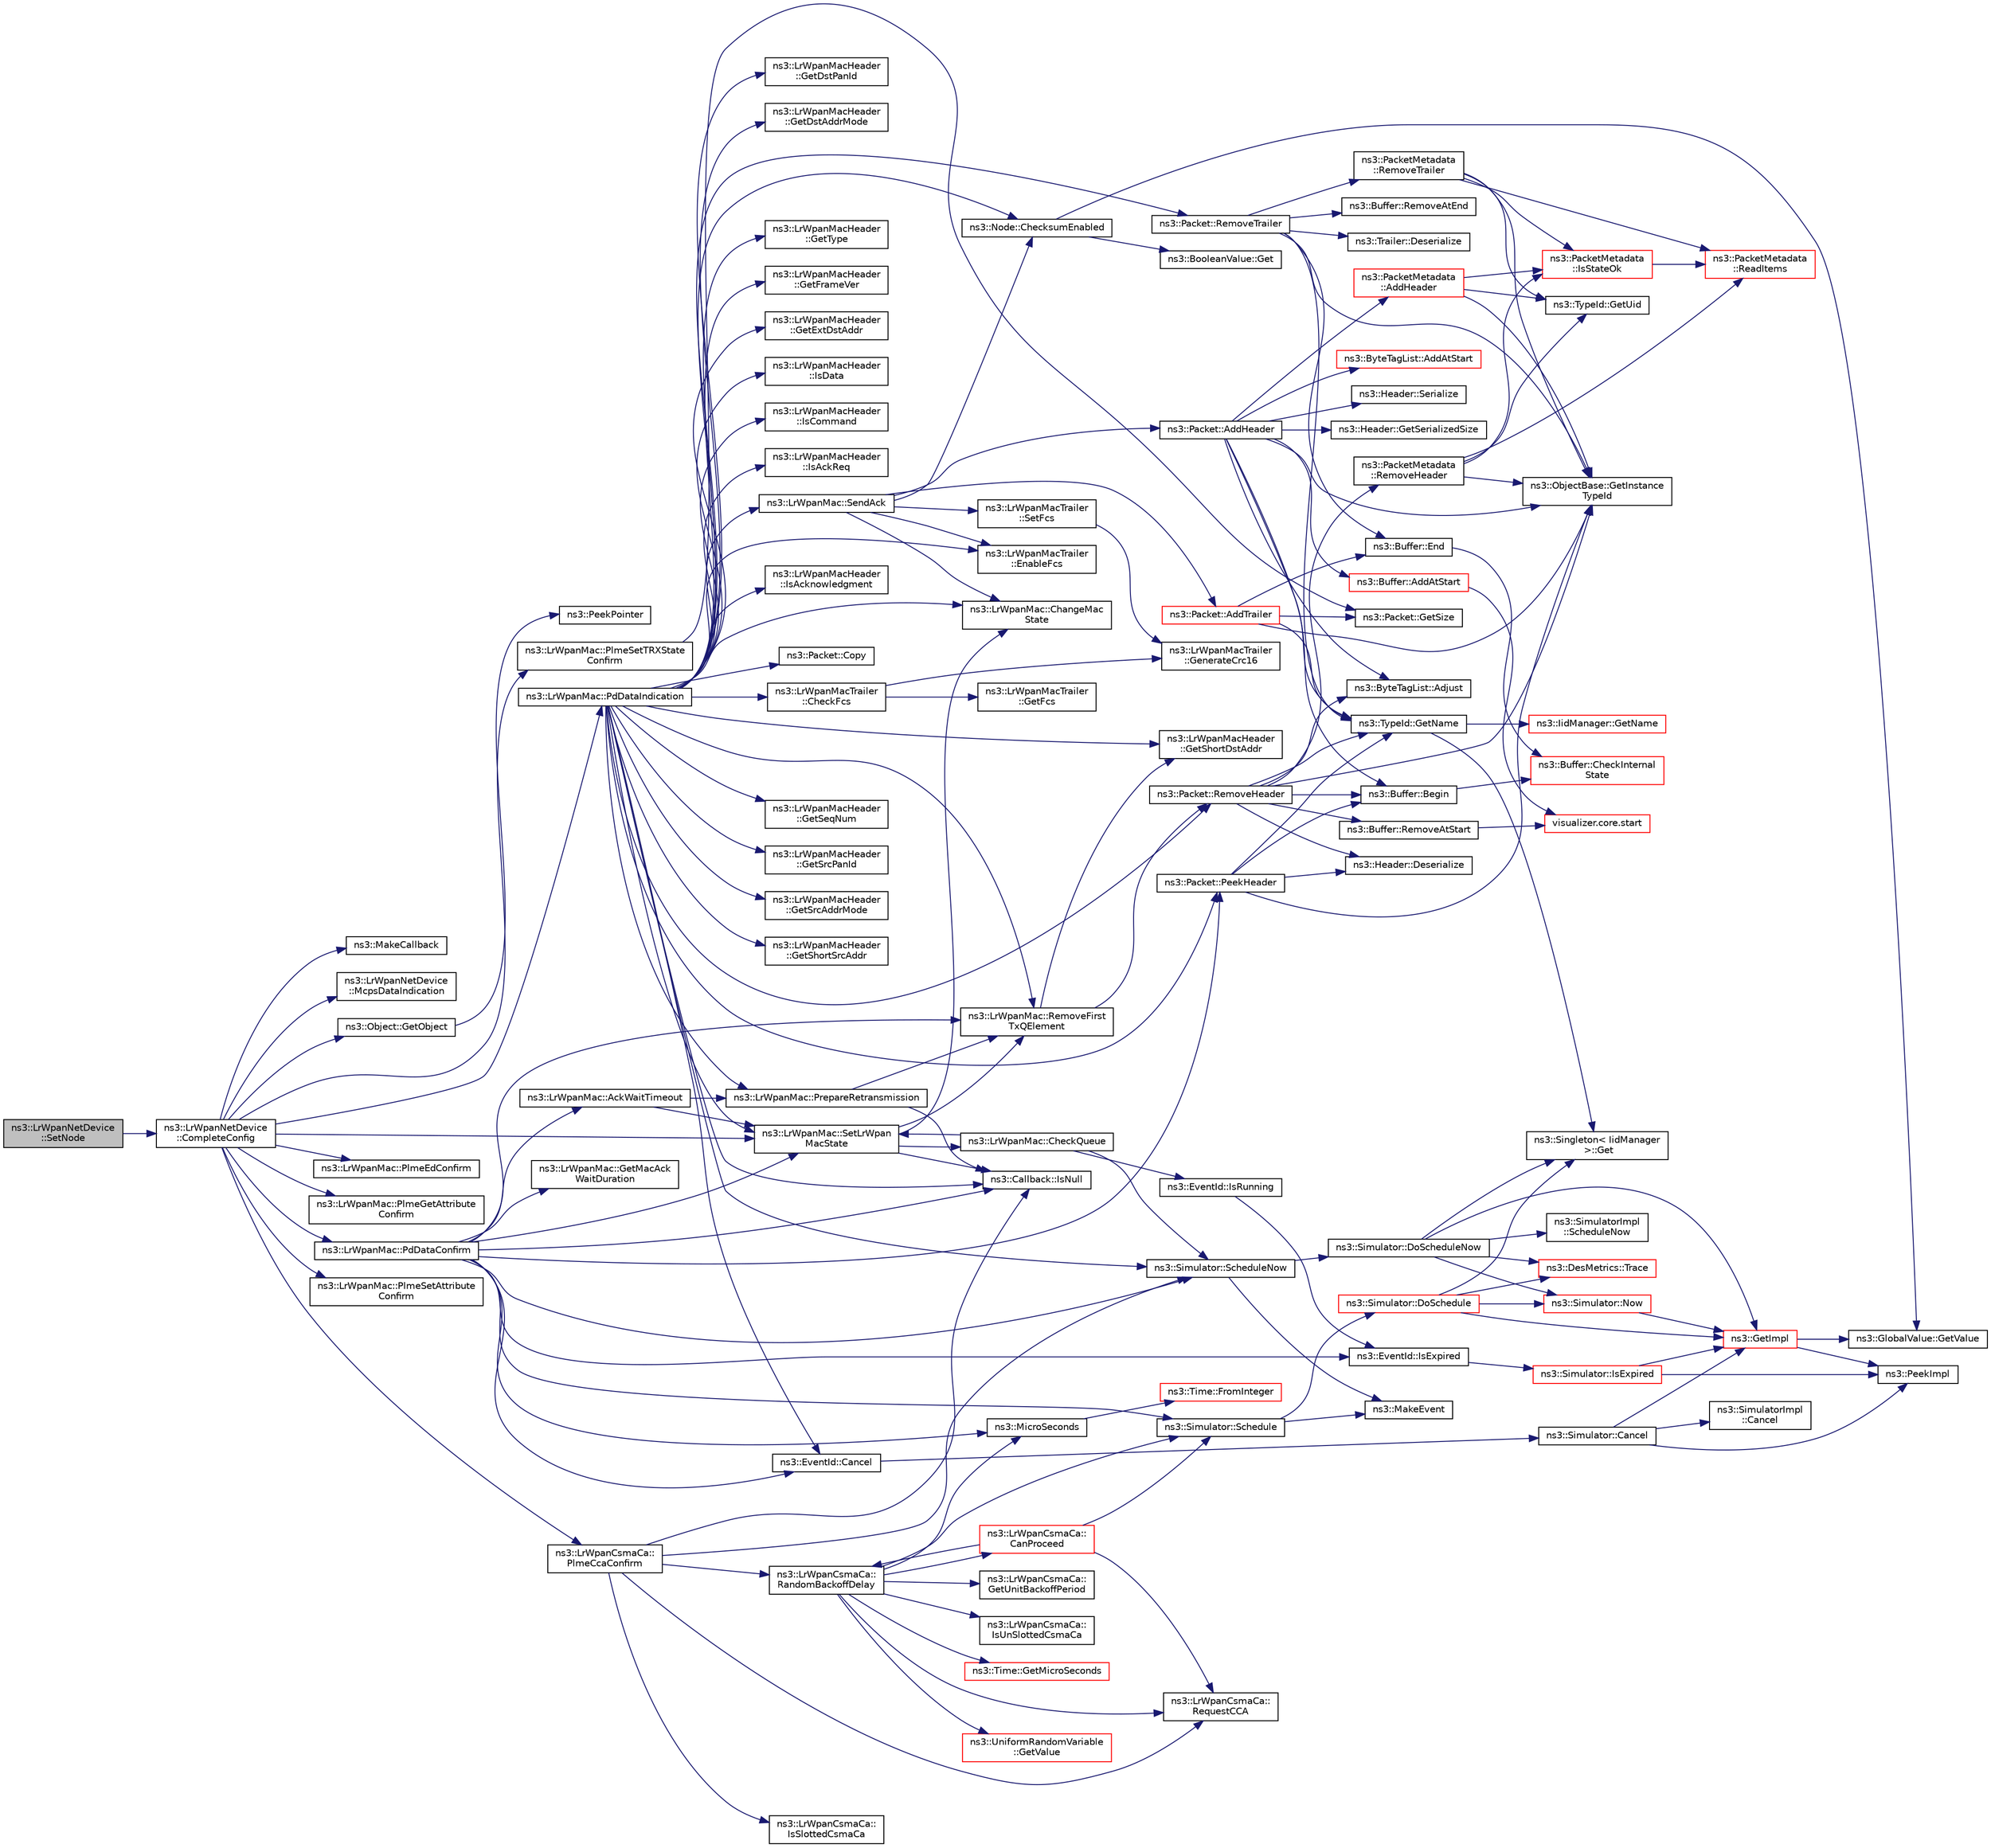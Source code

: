 digraph "ns3::LrWpanNetDevice::SetNode"
{
  edge [fontname="Helvetica",fontsize="10",labelfontname="Helvetica",labelfontsize="10"];
  node [fontname="Helvetica",fontsize="10",shape=record];
  rankdir="LR";
  Node1 [label="ns3::LrWpanNetDevice\l::SetNode",height=0.2,width=0.4,color="black", fillcolor="grey75", style="filled", fontcolor="black"];
  Node1 -> Node2 [color="midnightblue",fontsize="10",style="solid"];
  Node2 [label="ns3::LrWpanNetDevice\l::CompleteConfig",height=0.2,width=0.4,color="black", fillcolor="white", style="filled",URL="$dd/d73/classns3_1_1LrWpanNetDevice.html#a2851594198a88409d0a25401e9c61997"];
  Node2 -> Node3 [color="midnightblue",fontsize="10",style="solid"];
  Node3 [label="ns3::MakeCallback",height=0.2,width=0.4,color="black", fillcolor="white", style="filled",URL="$dd/de0/group__makecallbackmemptr.html#ga9376283685aa99d204048d6a4b7610a4"];
  Node2 -> Node4 [color="midnightblue",fontsize="10",style="solid"];
  Node4 [label="ns3::LrWpanNetDevice\l::McpsDataIndication",height=0.2,width=0.4,color="black", fillcolor="white", style="filled",URL="$dd/d73/classns3_1_1LrWpanNetDevice.html#a620a7403f05c4dc25de92c7304e4f17d"];
  Node2 -> Node5 [color="midnightblue",fontsize="10",style="solid"];
  Node5 [label="ns3::Object::GetObject",height=0.2,width=0.4,color="black", fillcolor="white", style="filled",URL="$d9/d77/classns3_1_1Object.html#a13e18c00017096c8381eb651d5bd0783"];
  Node5 -> Node6 [color="midnightblue",fontsize="10",style="solid"];
  Node6 [label="ns3::PeekPointer",height=0.2,width=0.4,color="black", fillcolor="white", style="filled",URL="$d7/d2e/namespacens3.html#af2a7557fe9afdd98d8f6f8f6e412cf5a"];
  Node2 -> Node7 [color="midnightblue",fontsize="10",style="solid"];
  Node7 [label="ns3::LrWpanMac::PdDataIndication",height=0.2,width=0.4,color="black", fillcolor="white", style="filled",URL="$db/d57/classns3_1_1LrWpanMac.html#a71139cc1bd26ab1c0a9c2e7791631389"];
  Node7 -> Node8 [color="midnightblue",fontsize="10",style="solid"];
  Node8 [label="ns3::Packet::Copy",height=0.2,width=0.4,color="black", fillcolor="white", style="filled",URL="$dd/d7a/classns3_1_1Packet.html#a5d5c70802a5f77fc5f0001e0cfc1898b",tooltip="performs a COW copy of the packet. "];
  Node7 -> Node9 [color="midnightblue",fontsize="10",style="solid"];
  Node9 [label="ns3::Packet::RemoveTrailer",height=0.2,width=0.4,color="black", fillcolor="white", style="filled",URL="$dd/d7a/classns3_1_1Packet.html#a2155e042083e9a17ad3b33f9fecb4be4",tooltip="Remove a deserialized trailer from the internal buffer. "];
  Node9 -> Node10 [color="midnightblue",fontsize="10",style="solid"];
  Node10 [label="ns3::Trailer::Deserialize",height=0.2,width=0.4,color="black", fillcolor="white", style="filled",URL="$de/db6/classns3_1_1Trailer.html#aed0f0292faca43ef8676c05d70a664cf"];
  Node9 -> Node11 [color="midnightblue",fontsize="10",style="solid"];
  Node11 [label="ns3::Buffer::End",height=0.2,width=0.4,color="black", fillcolor="white", style="filled",URL="$da/d85/classns3_1_1Buffer.html#a52207c7aed7bae89fba2f9e997c82724"];
  Node11 -> Node12 [color="midnightblue",fontsize="10",style="solid"];
  Node12 [label="ns3::Buffer::CheckInternal\lState",height=0.2,width=0.4,color="red", fillcolor="white", style="filled",URL="$da/d85/classns3_1_1Buffer.html#a6202ce7f1ecc1fc7a14cc13017375d14",tooltip="Checks the internal buffer structures consistency. "];
  Node9 -> Node13 [color="midnightblue",fontsize="10",style="solid"];
  Node13 [label="ns3::ObjectBase::GetInstance\lTypeId",height=0.2,width=0.4,color="black", fillcolor="white", style="filled",URL="$d2/dac/classns3_1_1ObjectBase.html#abe5b43a6f5b99a92a4c3122db31f06fb"];
  Node9 -> Node14 [color="midnightblue",fontsize="10",style="solid"];
  Node14 [label="ns3::TypeId::GetName",height=0.2,width=0.4,color="black", fillcolor="white", style="filled",URL="$d6/d11/classns3_1_1TypeId.html#aa3c41c79ae428b3cb396a9c6bb3ef314"];
  Node14 -> Node15 [color="midnightblue",fontsize="10",style="solid"];
  Node15 [label="ns3::Singleton\< IidManager\l \>::Get",height=0.2,width=0.4,color="black", fillcolor="white", style="filled",URL="$d8/d77/classns3_1_1Singleton.html#a80a2cd3c25a27ea72add7a9f7a141ffa"];
  Node14 -> Node16 [color="midnightblue",fontsize="10",style="solid"];
  Node16 [label="ns3::IidManager::GetName",height=0.2,width=0.4,color="red", fillcolor="white", style="filled",URL="$d4/d1c/classns3_1_1IidManager.html#a5d68d0f0f44594dcdec239dbdb5bf53c"];
  Node9 -> Node17 [color="midnightblue",fontsize="10",style="solid"];
  Node17 [label="ns3::Buffer::RemoveAtEnd",height=0.2,width=0.4,color="black", fillcolor="white", style="filled",URL="$da/d85/classns3_1_1Buffer.html#a83b30fd8e1202e778fb471757b800d47"];
  Node9 -> Node18 [color="midnightblue",fontsize="10",style="solid"];
  Node18 [label="ns3::PacketMetadata\l::RemoveTrailer",height=0.2,width=0.4,color="black", fillcolor="white", style="filled",URL="$d1/db1/classns3_1_1PacketMetadata.html#a2eaa46d9f7c88a5aef121521b196753c"];
  Node18 -> Node13 [color="midnightblue",fontsize="10",style="solid"];
  Node18 -> Node19 [color="midnightblue",fontsize="10",style="solid"];
  Node19 [label="ns3::TypeId::GetUid",height=0.2,width=0.4,color="black", fillcolor="white", style="filled",URL="$d6/d11/classns3_1_1TypeId.html#acd3e41de6340d06299f4fd63e2ed8da0"];
  Node18 -> Node20 [color="midnightblue",fontsize="10",style="solid"];
  Node20 [label="ns3::PacketMetadata\l::IsStateOk",height=0.2,width=0.4,color="red", fillcolor="white", style="filled",URL="$d1/db1/classns3_1_1PacketMetadata.html#a208d3163e28704438cdd4d30318e489c",tooltip="Check if the metadata state is ok. "];
  Node20 -> Node21 [color="midnightblue",fontsize="10",style="solid"];
  Node21 [label="ns3::PacketMetadata\l::ReadItems",height=0.2,width=0.4,color="red", fillcolor="white", style="filled",URL="$d1/db1/classns3_1_1PacketMetadata.html#a3719ad2c32313a9a1c74462322e8b517",tooltip="Read items. "];
  Node18 -> Node21 [color="midnightblue",fontsize="10",style="solid"];
  Node7 -> Node22 [color="midnightblue",fontsize="10",style="solid"];
  Node22 [label="ns3::Node::ChecksumEnabled",height=0.2,width=0.4,color="black", fillcolor="white", style="filled",URL="$dd/ded/classns3_1_1Node.html#a0515bfe9a3aeb6605d657ba855699815"];
  Node22 -> Node23 [color="midnightblue",fontsize="10",style="solid"];
  Node23 [label="ns3::GlobalValue::GetValue",height=0.2,width=0.4,color="black", fillcolor="white", style="filled",URL="$dc/d02/classns3_1_1GlobalValue.html#aa33773cb952ba3c285a03ae2c4769b84"];
  Node22 -> Node24 [color="midnightblue",fontsize="10",style="solid"];
  Node24 [label="ns3::BooleanValue::Get",height=0.2,width=0.4,color="black", fillcolor="white", style="filled",URL="$d5/d0c/classns3_1_1BooleanValue.html#a15d5d96abfd11676964f40859442ec12"];
  Node7 -> Node25 [color="midnightblue",fontsize="10",style="solid"];
  Node25 [label="ns3::LrWpanMacTrailer\l::EnableFcs",height=0.2,width=0.4,color="black", fillcolor="white", style="filled",URL="$d7/d32/classns3_1_1LrWpanMacTrailer.html#ade854ac8fcf338673c01c205b693ecfc"];
  Node7 -> Node26 [color="midnightblue",fontsize="10",style="solid"];
  Node26 [label="ns3::LrWpanMacTrailer\l::CheckFcs",height=0.2,width=0.4,color="black", fillcolor="white", style="filled",URL="$d7/d32/classns3_1_1LrWpanMacTrailer.html#ad0eff9b77569c8f6abce72a04b27794b"];
  Node26 -> Node27 [color="midnightblue",fontsize="10",style="solid"];
  Node27 [label="ns3::LrWpanMacTrailer\l::GenerateCrc16",height=0.2,width=0.4,color="black", fillcolor="white", style="filled",URL="$d7/d32/classns3_1_1LrWpanMacTrailer.html#a834005b6ad953ca027a5782a93613718"];
  Node26 -> Node28 [color="midnightblue",fontsize="10",style="solid"];
  Node28 [label="ns3::LrWpanMacTrailer\l::GetFcs",height=0.2,width=0.4,color="black", fillcolor="white", style="filled",URL="$d7/d32/classns3_1_1LrWpanMacTrailer.html#a040226de468b8c69c3924b79f20edcab"];
  Node7 -> Node29 [color="midnightblue",fontsize="10",style="solid"];
  Node29 [label="ns3::Packet::RemoveHeader",height=0.2,width=0.4,color="black", fillcolor="white", style="filled",URL="$dd/d7a/classns3_1_1Packet.html#a0961eccf975d75f902d40956c93ba63e",tooltip="Deserialize and remove the header from the internal buffer. "];
  Node29 -> Node30 [color="midnightblue",fontsize="10",style="solid"];
  Node30 [label="ns3::Header::Deserialize",height=0.2,width=0.4,color="black", fillcolor="white", style="filled",URL="$d6/dae/classns3_1_1Header.html#a78be9400bb66b2a8543606f395ef5396"];
  Node29 -> Node31 [color="midnightblue",fontsize="10",style="solid"];
  Node31 [label="ns3::Buffer::Begin",height=0.2,width=0.4,color="black", fillcolor="white", style="filled",URL="$da/d85/classns3_1_1Buffer.html#a893d4bf50df13e730b6cd0fda91b967f"];
  Node31 -> Node12 [color="midnightblue",fontsize="10",style="solid"];
  Node29 -> Node13 [color="midnightblue",fontsize="10",style="solid"];
  Node29 -> Node14 [color="midnightblue",fontsize="10",style="solid"];
  Node29 -> Node32 [color="midnightblue",fontsize="10",style="solid"];
  Node32 [label="ns3::Buffer::RemoveAtStart",height=0.2,width=0.4,color="black", fillcolor="white", style="filled",URL="$da/d85/classns3_1_1Buffer.html#adeecbb3e8f518aec6fee0437578ade4b"];
  Node32 -> Node33 [color="midnightblue",fontsize="10",style="solid"];
  Node33 [label="visualizer.core.start",height=0.2,width=0.4,color="red", fillcolor="white", style="filled",URL="$df/d6c/namespacevisualizer_1_1core.html#a2a35e5d8a34af358b508dac8635754e0"];
  Node29 -> Node34 [color="midnightblue",fontsize="10",style="solid"];
  Node34 [label="ns3::ByteTagList::Adjust",height=0.2,width=0.4,color="black", fillcolor="white", style="filled",URL="$dd/d64/classns3_1_1ByteTagList.html#a1fec06d7e6daaf8039cf2a148e4090f2"];
  Node29 -> Node35 [color="midnightblue",fontsize="10",style="solid"];
  Node35 [label="ns3::PacketMetadata\l::RemoveHeader",height=0.2,width=0.4,color="black", fillcolor="white", style="filled",URL="$d1/db1/classns3_1_1PacketMetadata.html#afa8a589ec783d4998516d7f39f21242d",tooltip="Remove an header. "];
  Node35 -> Node13 [color="midnightblue",fontsize="10",style="solid"];
  Node35 -> Node19 [color="midnightblue",fontsize="10",style="solid"];
  Node35 -> Node20 [color="midnightblue",fontsize="10",style="solid"];
  Node35 -> Node21 [color="midnightblue",fontsize="10",style="solid"];
  Node7 -> Node36 [color="midnightblue",fontsize="10",style="solid"];
  Node36 [label="ns3::LrWpanMacHeader\l::GetSeqNum",height=0.2,width=0.4,color="black", fillcolor="white", style="filled",URL="$d8/db7/classns3_1_1LrWpanMacHeader.html#af28fab1c806434e0a677982507eab69d"];
  Node7 -> Node37 [color="midnightblue",fontsize="10",style="solid"];
  Node37 [label="ns3::LrWpanMacHeader\l::GetSrcPanId",height=0.2,width=0.4,color="black", fillcolor="white", style="filled",URL="$d8/db7/classns3_1_1LrWpanMacHeader.html#ade0bb459db99b55b5833cab0532b047b"];
  Node7 -> Node38 [color="midnightblue",fontsize="10",style="solid"];
  Node38 [label="ns3::LrWpanMacHeader\l::GetSrcAddrMode",height=0.2,width=0.4,color="black", fillcolor="white", style="filled",URL="$d8/db7/classns3_1_1LrWpanMacHeader.html#a411db47eb714884a45adf78d79eb3304"];
  Node7 -> Node39 [color="midnightblue",fontsize="10",style="solid"];
  Node39 [label="ns3::LrWpanMacHeader\l::GetShortSrcAddr",height=0.2,width=0.4,color="black", fillcolor="white", style="filled",URL="$d8/db7/classns3_1_1LrWpanMacHeader.html#ab9e4b3858fbc55ca896f9789473f6a1a"];
  Node7 -> Node40 [color="midnightblue",fontsize="10",style="solid"];
  Node40 [label="ns3::LrWpanMacHeader\l::GetDstPanId",height=0.2,width=0.4,color="black", fillcolor="white", style="filled",URL="$d8/db7/classns3_1_1LrWpanMacHeader.html#a0a315dd05f63b5d640a854b6378c34f4"];
  Node7 -> Node41 [color="midnightblue",fontsize="10",style="solid"];
  Node41 [label="ns3::LrWpanMacHeader\l::GetDstAddrMode",height=0.2,width=0.4,color="black", fillcolor="white", style="filled",URL="$d8/db7/classns3_1_1LrWpanMacHeader.html#a4f5d04d695e3e500cc89c73300097350"];
  Node7 -> Node42 [color="midnightblue",fontsize="10",style="solid"];
  Node42 [label="ns3::LrWpanMacHeader\l::GetShortDstAddr",height=0.2,width=0.4,color="black", fillcolor="white", style="filled",URL="$d8/db7/classns3_1_1LrWpanMacHeader.html#ad11fd3c37b7d1622243ccd66c1dd690d"];
  Node7 -> Node43 [color="midnightblue",fontsize="10",style="solid"];
  Node43 [label="ns3::Callback::IsNull",height=0.2,width=0.4,color="black", fillcolor="white", style="filled",URL="$d1/d48/classns3_1_1Callback.html#aa8e27826badbf37f84763f36f70d9b54"];
  Node7 -> Node44 [color="midnightblue",fontsize="10",style="solid"];
  Node44 [label="ns3::LrWpanMacHeader\l::GetType",height=0.2,width=0.4,color="black", fillcolor="white", style="filled",URL="$d8/db7/classns3_1_1LrWpanMacHeader.html#a331e6f687e91bd806e29e6d1fbc79db9"];
  Node7 -> Node45 [color="midnightblue",fontsize="10",style="solid"];
  Node45 [label="ns3::LrWpanMacHeader\l::GetFrameVer",height=0.2,width=0.4,color="black", fillcolor="white", style="filled",URL="$d8/db7/classns3_1_1LrWpanMacHeader.html#aa9695d4722a1c995a493b9dcafa24a43"];
  Node7 -> Node46 [color="midnightblue",fontsize="10",style="solid"];
  Node46 [label="ns3::LrWpanMacHeader\l::GetExtDstAddr",height=0.2,width=0.4,color="black", fillcolor="white", style="filled",URL="$d8/db7/classns3_1_1LrWpanMacHeader.html#a5489b85d8fd900a69e02e8aaaeb327fd"];
  Node7 -> Node47 [color="midnightblue",fontsize="10",style="solid"];
  Node47 [label="ns3::LrWpanMacHeader\l::IsData",height=0.2,width=0.4,color="black", fillcolor="white", style="filled",URL="$d8/db7/classns3_1_1LrWpanMacHeader.html#abcfe545d43abb3f484c92531d04e5095"];
  Node7 -> Node48 [color="midnightblue",fontsize="10",style="solid"];
  Node48 [label="ns3::LrWpanMacHeader\l::IsCommand",height=0.2,width=0.4,color="black", fillcolor="white", style="filled",URL="$d8/db7/classns3_1_1LrWpanMacHeader.html#ae2e5156cc329c6330180c810b3e446a7"];
  Node7 -> Node49 [color="midnightblue",fontsize="10",style="solid"];
  Node49 [label="ns3::LrWpanMacHeader\l::IsAckReq",height=0.2,width=0.4,color="black", fillcolor="white", style="filled",URL="$d8/db7/classns3_1_1LrWpanMacHeader.html#ab86bdcc5f99fa760559033dff1afbef5"];
  Node7 -> Node50 [color="midnightblue",fontsize="10",style="solid"];
  Node50 [label="ns3::EventId::Cancel",height=0.2,width=0.4,color="black", fillcolor="white", style="filled",URL="$d1/df8/classns3_1_1EventId.html#a993ae94e48e014e1afd47edb16db7a11"];
  Node50 -> Node51 [color="midnightblue",fontsize="10",style="solid"];
  Node51 [label="ns3::Simulator::Cancel",height=0.2,width=0.4,color="black", fillcolor="white", style="filled",URL="$d7/deb/classns3_1_1Simulator.html#a1b903a62d6117ef28f7ba3c6500689bf"];
  Node51 -> Node52 [color="midnightblue",fontsize="10",style="solid"];
  Node52 [label="ns3::PeekImpl",height=0.2,width=0.4,color="black", fillcolor="white", style="filled",URL="$d4/d8b/group__simulator.html#ga233c5c38de117e4e4a5a9cd168694792",tooltip="Get the static SimulatorImpl instance. "];
  Node51 -> Node53 [color="midnightblue",fontsize="10",style="solid"];
  Node53 [label="ns3::GetImpl",height=0.2,width=0.4,color="red", fillcolor="white", style="filled",URL="$d4/d8b/group__simulator.html#ga42eb4eddad41528d4d99794a3dae3fd0",tooltip="Get the SimulatorImpl singleton. "];
  Node53 -> Node52 [color="midnightblue",fontsize="10",style="solid"];
  Node53 -> Node23 [color="midnightblue",fontsize="10",style="solid"];
  Node51 -> Node54 [color="midnightblue",fontsize="10",style="solid"];
  Node54 [label="ns3::SimulatorImpl\l::Cancel",height=0.2,width=0.4,color="black", fillcolor="white", style="filled",URL="$d2/d19/classns3_1_1SimulatorImpl.html#ad117e616c99c915ddac6267a74804807"];
  Node7 -> Node55 [color="midnightblue",fontsize="10",style="solid"];
  Node55 [label="ns3::LrWpanMac::PrepareRetransmission",height=0.2,width=0.4,color="black", fillcolor="white", style="filled",URL="$db/d57/classns3_1_1LrWpanMac.html#ab13e2a85286df14146410591f378f81d"];
  Node55 -> Node43 [color="midnightblue",fontsize="10",style="solid"];
  Node55 -> Node56 [color="midnightblue",fontsize="10",style="solid"];
  Node56 [label="ns3::LrWpanMac::RemoveFirst\lTxQElement",height=0.2,width=0.4,color="black", fillcolor="white", style="filled",URL="$db/d57/classns3_1_1LrWpanMac.html#a359da7ecf2f56e4f62f5e8173bf989dd"];
  Node56 -> Node29 [color="midnightblue",fontsize="10",style="solid"];
  Node56 -> Node42 [color="midnightblue",fontsize="10",style="solid"];
  Node7 -> Node57 [color="midnightblue",fontsize="10",style="solid"];
  Node57 [label="ns3::LrWpanMac::ChangeMac\lState",height=0.2,width=0.4,color="black", fillcolor="white", style="filled",URL="$db/d57/classns3_1_1LrWpanMac.html#a9218b72b6b4326ae606de4a74a82ab6d"];
  Node7 -> Node58 [color="midnightblue",fontsize="10",style="solid"];
  Node58 [label="ns3::Simulator::ScheduleNow",height=0.2,width=0.4,color="black", fillcolor="white", style="filled",URL="$d7/deb/classns3_1_1Simulator.html#a2219ee02c0647adc83d1c918c3256266"];
  Node58 -> Node59 [color="midnightblue",fontsize="10",style="solid"];
  Node59 [label="ns3::Simulator::DoScheduleNow",height=0.2,width=0.4,color="black", fillcolor="white", style="filled",URL="$d7/deb/classns3_1_1Simulator.html#a9377ee62d67f7923318c4313a3b285f8"];
  Node59 -> Node15 [color="midnightblue",fontsize="10",style="solid"];
  Node59 -> Node60 [color="midnightblue",fontsize="10",style="solid"];
  Node60 [label="ns3::DesMetrics::Trace",height=0.2,width=0.4,color="red", fillcolor="white", style="filled",URL="$d5/d69/classns3_1_1DesMetrics.html#ab7c6c097412d0398affbc9f8d2643160"];
  Node59 -> Node61 [color="midnightblue",fontsize="10",style="solid"];
  Node61 [label="ns3::Simulator::Now",height=0.2,width=0.4,color="red", fillcolor="white", style="filled",URL="$d7/deb/classns3_1_1Simulator.html#ac3178fa975b419f7875e7105be122800"];
  Node61 -> Node53 [color="midnightblue",fontsize="10",style="solid"];
  Node59 -> Node53 [color="midnightblue",fontsize="10",style="solid"];
  Node59 -> Node62 [color="midnightblue",fontsize="10",style="solid"];
  Node62 [label="ns3::SimulatorImpl\l::ScheduleNow",height=0.2,width=0.4,color="black", fillcolor="white", style="filled",URL="$d2/d19/classns3_1_1SimulatorImpl.html#a9889e663af5245c5624c35611a9db948"];
  Node58 -> Node63 [color="midnightblue",fontsize="10",style="solid"];
  Node63 [label="ns3::MakeEvent",height=0.2,width=0.4,color="black", fillcolor="white", style="filled",URL="$d0/dac/group__makeeventfnptr.html#ga289a28a2497c18a9bd299e5e2014094b"];
  Node7 -> Node64 [color="midnightblue",fontsize="10",style="solid"];
  Node64 [label="ns3::LrWpanMac::SendAck",height=0.2,width=0.4,color="black", fillcolor="white", style="filled",URL="$db/d57/classns3_1_1LrWpanMac.html#afdf2ca2fc6e15fbb1767720607a101f8"];
  Node64 -> Node65 [color="midnightblue",fontsize="10",style="solid"];
  Node65 [label="ns3::Packet::AddHeader",height=0.2,width=0.4,color="black", fillcolor="white", style="filled",URL="$dd/d7a/classns3_1_1Packet.html#a465108c595a0bc592095cbcab1832ed8",tooltip="Add header to this packet. "];
  Node65 -> Node66 [color="midnightblue",fontsize="10",style="solid"];
  Node66 [label="ns3::Header::GetSerializedSize",height=0.2,width=0.4,color="black", fillcolor="white", style="filled",URL="$d6/dae/classns3_1_1Header.html#a6ef0497eabc1b1fb0ad42738eb73f934"];
  Node65 -> Node13 [color="midnightblue",fontsize="10",style="solid"];
  Node65 -> Node14 [color="midnightblue",fontsize="10",style="solid"];
  Node65 -> Node67 [color="midnightblue",fontsize="10",style="solid"];
  Node67 [label="ns3::Buffer::AddAtStart",height=0.2,width=0.4,color="red", fillcolor="white", style="filled",URL="$da/d85/classns3_1_1Buffer.html#a8abd8164c3671d3dadc98fc66fade7b1"];
  Node67 -> Node33 [color="midnightblue",fontsize="10",style="solid"];
  Node65 -> Node34 [color="midnightblue",fontsize="10",style="solid"];
  Node65 -> Node68 [color="midnightblue",fontsize="10",style="solid"];
  Node68 [label="ns3::ByteTagList::AddAtStart",height=0.2,width=0.4,color="red", fillcolor="white", style="filled",URL="$dd/d64/classns3_1_1ByteTagList.html#acb4563fbe4299c55af41ba7a166b71d5"];
  Node65 -> Node69 [color="midnightblue",fontsize="10",style="solid"];
  Node69 [label="ns3::Header::Serialize",height=0.2,width=0.4,color="black", fillcolor="white", style="filled",URL="$d6/dae/classns3_1_1Header.html#afb61f1aac69ff8349a6bfe521fab5404"];
  Node65 -> Node31 [color="midnightblue",fontsize="10",style="solid"];
  Node65 -> Node70 [color="midnightblue",fontsize="10",style="solid"];
  Node70 [label="ns3::PacketMetadata\l::AddHeader",height=0.2,width=0.4,color="red", fillcolor="white", style="filled",URL="$d1/db1/classns3_1_1PacketMetadata.html#abdce736c4c5f647242f0808c0d2f9249",tooltip="Add an header. "];
  Node70 -> Node20 [color="midnightblue",fontsize="10",style="solid"];
  Node70 -> Node13 [color="midnightblue",fontsize="10",style="solid"];
  Node70 -> Node19 [color="midnightblue",fontsize="10",style="solid"];
  Node64 -> Node22 [color="midnightblue",fontsize="10",style="solid"];
  Node64 -> Node25 [color="midnightblue",fontsize="10",style="solid"];
  Node64 -> Node71 [color="midnightblue",fontsize="10",style="solid"];
  Node71 [label="ns3::LrWpanMacTrailer\l::SetFcs",height=0.2,width=0.4,color="black", fillcolor="white", style="filled",URL="$d7/d32/classns3_1_1LrWpanMacTrailer.html#aac760c67e24c886640dd552fa5b92d4e"];
  Node71 -> Node27 [color="midnightblue",fontsize="10",style="solid"];
  Node64 -> Node72 [color="midnightblue",fontsize="10",style="solid"];
  Node72 [label="ns3::Packet::AddTrailer",height=0.2,width=0.4,color="red", fillcolor="white", style="filled",URL="$dd/d7a/classns3_1_1Packet.html#ae26b490c30ae5bc98be5181ec6e06db8",tooltip="Add trailer to this packet. "];
  Node72 -> Node13 [color="midnightblue",fontsize="10",style="solid"];
  Node72 -> Node14 [color="midnightblue",fontsize="10",style="solid"];
  Node72 -> Node73 [color="midnightblue",fontsize="10",style="solid"];
  Node73 [label="ns3::Packet::GetSize",height=0.2,width=0.4,color="black", fillcolor="white", style="filled",URL="$dd/d7a/classns3_1_1Packet.html#a462855c9929954d4301a4edfe55f4f1c",tooltip="Returns the the size in bytes of the packet (including the zero-filled initial payload). "];
  Node72 -> Node11 [color="midnightblue",fontsize="10",style="solid"];
  Node64 -> Node57 [color="midnightblue",fontsize="10",style="solid"];
  Node7 -> Node74 [color="midnightblue",fontsize="10",style="solid"];
  Node74 [label="ns3::LrWpanMacHeader\l::IsAcknowledgment",height=0.2,width=0.4,color="black", fillcolor="white", style="filled",URL="$d8/db7/classns3_1_1LrWpanMacHeader.html#a76e48364df7dc28eb24d2c46252fd81c"];
  Node7 -> Node75 [color="midnightblue",fontsize="10",style="solid"];
  Node75 [label="ns3::Packet::PeekHeader",height=0.2,width=0.4,color="black", fillcolor="white", style="filled",URL="$dd/d7a/classns3_1_1Packet.html#aadc63487bea70945c418f4c3e9b81964",tooltip="Deserialize but does not remove the header from the internal buffer. s This method invokes Header::De..."];
  Node75 -> Node30 [color="midnightblue",fontsize="10",style="solid"];
  Node75 -> Node31 [color="midnightblue",fontsize="10",style="solid"];
  Node75 -> Node13 [color="midnightblue",fontsize="10",style="solid"];
  Node75 -> Node14 [color="midnightblue",fontsize="10",style="solid"];
  Node7 -> Node56 [color="midnightblue",fontsize="10",style="solid"];
  Node7 -> Node76 [color="midnightblue",fontsize="10",style="solid"];
  Node76 [label="ns3::LrWpanMac::SetLrWpan\lMacState",height=0.2,width=0.4,color="black", fillcolor="white", style="filled",URL="$db/d57/classns3_1_1LrWpanMac.html#a6749a353feb70bbb851b03477f56dc69"];
  Node76 -> Node57 [color="midnightblue",fontsize="10",style="solid"];
  Node76 -> Node77 [color="midnightblue",fontsize="10",style="solid"];
  Node77 [label="ns3::LrWpanMac::CheckQueue",height=0.2,width=0.4,color="black", fillcolor="white", style="filled",URL="$db/d57/classns3_1_1LrWpanMac.html#a316c3cc9f84eeadb0b2ca249a6d0caba"];
  Node77 -> Node78 [color="midnightblue",fontsize="10",style="solid"];
  Node78 [label="ns3::EventId::IsRunning",height=0.2,width=0.4,color="black", fillcolor="white", style="filled",URL="$d1/df8/classns3_1_1EventId.html#aabf8476d1a080c199ea0c6aa9ccea372"];
  Node78 -> Node79 [color="midnightblue",fontsize="10",style="solid"];
  Node79 [label="ns3::EventId::IsExpired",height=0.2,width=0.4,color="black", fillcolor="white", style="filled",URL="$d1/df8/classns3_1_1EventId.html#a5c30c92e7c1c34b4e8505cc07ed71b02"];
  Node79 -> Node80 [color="midnightblue",fontsize="10",style="solid"];
  Node80 [label="ns3::Simulator::IsExpired",height=0.2,width=0.4,color="red", fillcolor="white", style="filled",URL="$d7/deb/classns3_1_1Simulator.html#a83ac8425c319a29b64f6d3b2ffc61e9c"];
  Node80 -> Node52 [color="midnightblue",fontsize="10",style="solid"];
  Node80 -> Node53 [color="midnightblue",fontsize="10",style="solid"];
  Node77 -> Node58 [color="midnightblue",fontsize="10",style="solid"];
  Node77 -> Node76 [color="midnightblue",fontsize="10",style="solid"];
  Node76 -> Node43 [color="midnightblue",fontsize="10",style="solid"];
  Node76 -> Node56 [color="midnightblue",fontsize="10",style="solid"];
  Node2 -> Node81 [color="midnightblue",fontsize="10",style="solid"];
  Node81 [label="ns3::LrWpanMac::PdDataConfirm",height=0.2,width=0.4,color="black", fillcolor="white", style="filled",URL="$db/d57/classns3_1_1LrWpanMac.html#ac81207dec57efdb50dc4b1132e68399f"];
  Node81 -> Node75 [color="midnightblue",fontsize="10",style="solid"];
  Node81 -> Node82 [color="midnightblue",fontsize="10",style="solid"];
  Node82 [label="ns3::MicroSeconds",height=0.2,width=0.4,color="black", fillcolor="white", style="filled",URL="$d1/dec/group__timecivil.html#ga17465a639c8d1464e76538afdd78a9f0"];
  Node82 -> Node83 [color="midnightblue",fontsize="10",style="solid"];
  Node83 [label="ns3::Time::FromInteger",height=0.2,width=0.4,color="red", fillcolor="white", style="filled",URL="$dc/d04/classns3_1_1Time.html#a3e742c67b2764e75ff95f9b754d43fe9"];
  Node81 -> Node84 [color="midnightblue",fontsize="10",style="solid"];
  Node84 [label="ns3::LrWpanMac::GetMacAck\lWaitDuration",height=0.2,width=0.4,color="black", fillcolor="white", style="filled",URL="$db/d57/classns3_1_1LrWpanMac.html#af1ee95318d31af6be902e8550d3f7c6b"];
  Node81 -> Node79 [color="midnightblue",fontsize="10",style="solid"];
  Node81 -> Node85 [color="midnightblue",fontsize="10",style="solid"];
  Node85 [label="ns3::Simulator::Schedule",height=0.2,width=0.4,color="black", fillcolor="white", style="filled",URL="$d7/deb/classns3_1_1Simulator.html#a671882c894a08af4a5e91181bf1eec13"];
  Node85 -> Node86 [color="midnightblue",fontsize="10",style="solid"];
  Node86 [label="ns3::Simulator::DoSchedule",height=0.2,width=0.4,color="red", fillcolor="white", style="filled",URL="$d7/deb/classns3_1_1Simulator.html#a47af23973938819bdc89cb2807e09ed5"];
  Node86 -> Node15 [color="midnightblue",fontsize="10",style="solid"];
  Node86 -> Node60 [color="midnightblue",fontsize="10",style="solid"];
  Node86 -> Node61 [color="midnightblue",fontsize="10",style="solid"];
  Node86 -> Node53 [color="midnightblue",fontsize="10",style="solid"];
  Node85 -> Node63 [color="midnightblue",fontsize="10",style="solid"];
  Node81 -> Node87 [color="midnightblue",fontsize="10",style="solid"];
  Node87 [label="ns3::LrWpanMac::AckWaitTimeout",height=0.2,width=0.4,color="black", fillcolor="white", style="filled",URL="$db/d57/classns3_1_1LrWpanMac.html#ae22b4d0c1d90b75101491f1e74237029"];
  Node87 -> Node55 [color="midnightblue",fontsize="10",style="solid"];
  Node87 -> Node76 [color="midnightblue",fontsize="10",style="solid"];
  Node81 -> Node50 [color="midnightblue",fontsize="10",style="solid"];
  Node81 -> Node58 [color="midnightblue",fontsize="10",style="solid"];
  Node81 -> Node76 [color="midnightblue",fontsize="10",style="solid"];
  Node81 -> Node43 [color="midnightblue",fontsize="10",style="solid"];
  Node81 -> Node56 [color="midnightblue",fontsize="10",style="solid"];
  Node2 -> Node88 [color="midnightblue",fontsize="10",style="solid"];
  Node88 [label="ns3::LrWpanMac::PlmeEdConfirm",height=0.2,width=0.4,color="black", fillcolor="white", style="filled",URL="$db/d57/classns3_1_1LrWpanMac.html#a372f799dc789d4a24f7c6ba02c728ca3"];
  Node2 -> Node89 [color="midnightblue",fontsize="10",style="solid"];
  Node89 [label="ns3::LrWpanMac::PlmeGetAttribute\lConfirm",height=0.2,width=0.4,color="black", fillcolor="white", style="filled",URL="$db/d57/classns3_1_1LrWpanMac.html#a94441fcedfe8decefa629115668efb33"];
  Node2 -> Node90 [color="midnightblue",fontsize="10",style="solid"];
  Node90 [label="ns3::LrWpanMac::PlmeSetTRXState\lConfirm",height=0.2,width=0.4,color="black", fillcolor="white", style="filled",URL="$db/d57/classns3_1_1LrWpanMac.html#a179b41ff2bf7435896b150cf83a00f02"];
  Node90 -> Node73 [color="midnightblue",fontsize="10",style="solid"];
  Node2 -> Node91 [color="midnightblue",fontsize="10",style="solid"];
  Node91 [label="ns3::LrWpanMac::PlmeSetAttribute\lConfirm",height=0.2,width=0.4,color="black", fillcolor="white", style="filled",URL="$db/d57/classns3_1_1LrWpanMac.html#aa28b4bf7ea32aaf9b0c8554e384f279a"];
  Node2 -> Node76 [color="midnightblue",fontsize="10",style="solid"];
  Node2 -> Node92 [color="midnightblue",fontsize="10",style="solid"];
  Node92 [label="ns3::LrWpanCsmaCa::\lPlmeCcaConfirm",height=0.2,width=0.4,color="black", fillcolor="white", style="filled",URL="$df/d61/classns3_1_1LrWpanCsmaCa.html#a1bf49464e78fc85f292ce927f79f5d84"];
  Node92 -> Node93 [color="midnightblue",fontsize="10",style="solid"];
  Node93 [label="ns3::LrWpanCsmaCa::\lIsSlottedCsmaCa",height=0.2,width=0.4,color="black", fillcolor="white", style="filled",URL="$df/d61/classns3_1_1LrWpanCsmaCa.html#accda524ef6c8f9ab6c54aff18e78c17a"];
  Node92 -> Node43 [color="midnightblue",fontsize="10",style="solid"];
  Node92 -> Node58 [color="midnightblue",fontsize="10",style="solid"];
  Node92 -> Node94 [color="midnightblue",fontsize="10",style="solid"];
  Node94 [label="ns3::LrWpanCsmaCa::\lRequestCCA",height=0.2,width=0.4,color="black", fillcolor="white", style="filled",URL="$df/d61/classns3_1_1LrWpanCsmaCa.html#ac471353c2a9103e1d081f8690a0415a6"];
  Node92 -> Node95 [color="midnightblue",fontsize="10",style="solid"];
  Node95 [label="ns3::LrWpanCsmaCa::\lRandomBackoffDelay",height=0.2,width=0.4,color="black", fillcolor="white", style="filled",URL="$df/d61/classns3_1_1LrWpanCsmaCa.html#a21224101ec7187a7f9560a36172841b8"];
  Node95 -> Node96 [color="midnightblue",fontsize="10",style="solid"];
  Node96 [label="ns3::UniformRandomVariable\l::GetValue",height=0.2,width=0.4,color="red", fillcolor="white", style="filled",URL="$d0/d5b/classns3_1_1UniformRandomVariable.html#a03822d8c86ac51e9aa83bbc73041386b",tooltip="Get the next random value, as a double in the specified range . "];
  Node95 -> Node82 [color="midnightblue",fontsize="10",style="solid"];
  Node95 -> Node97 [color="midnightblue",fontsize="10",style="solid"];
  Node97 [label="ns3::LrWpanCsmaCa::\lGetUnitBackoffPeriod",height=0.2,width=0.4,color="black", fillcolor="white", style="filled",URL="$df/d61/classns3_1_1LrWpanCsmaCa.html#a0ff6f47b6f3e5466d362404f43ea92d6"];
  Node95 -> Node98 [color="midnightblue",fontsize="10",style="solid"];
  Node98 [label="ns3::LrWpanCsmaCa::\lIsUnSlottedCsmaCa",height=0.2,width=0.4,color="black", fillcolor="white", style="filled",URL="$df/d61/classns3_1_1LrWpanCsmaCa.html#a68821debbc93931d4c074041809a81cb"];
  Node95 -> Node99 [color="midnightblue",fontsize="10",style="solid"];
  Node99 [label="ns3::Time::GetMicroSeconds",height=0.2,width=0.4,color="red", fillcolor="white", style="filled",URL="$dc/d04/classns3_1_1Time.html#a2542b9273c336da11fcaf54e8bc6e4c8"];
  Node95 -> Node85 [color="midnightblue",fontsize="10",style="solid"];
  Node95 -> Node94 [color="midnightblue",fontsize="10",style="solid"];
  Node95 -> Node100 [color="midnightblue",fontsize="10",style="solid"];
  Node100 [label="ns3::LrWpanCsmaCa::\lCanProceed",height=0.2,width=0.4,color="red", fillcolor="white", style="filled",URL="$df/d61/classns3_1_1LrWpanCsmaCa.html#a9f7dda9d4ebf114402edcd945fd310ef"];
  Node100 -> Node85 [color="midnightblue",fontsize="10",style="solid"];
  Node100 -> Node94 [color="midnightblue",fontsize="10",style="solid"];
  Node100 -> Node95 [color="midnightblue",fontsize="10",style="solid"];
}
